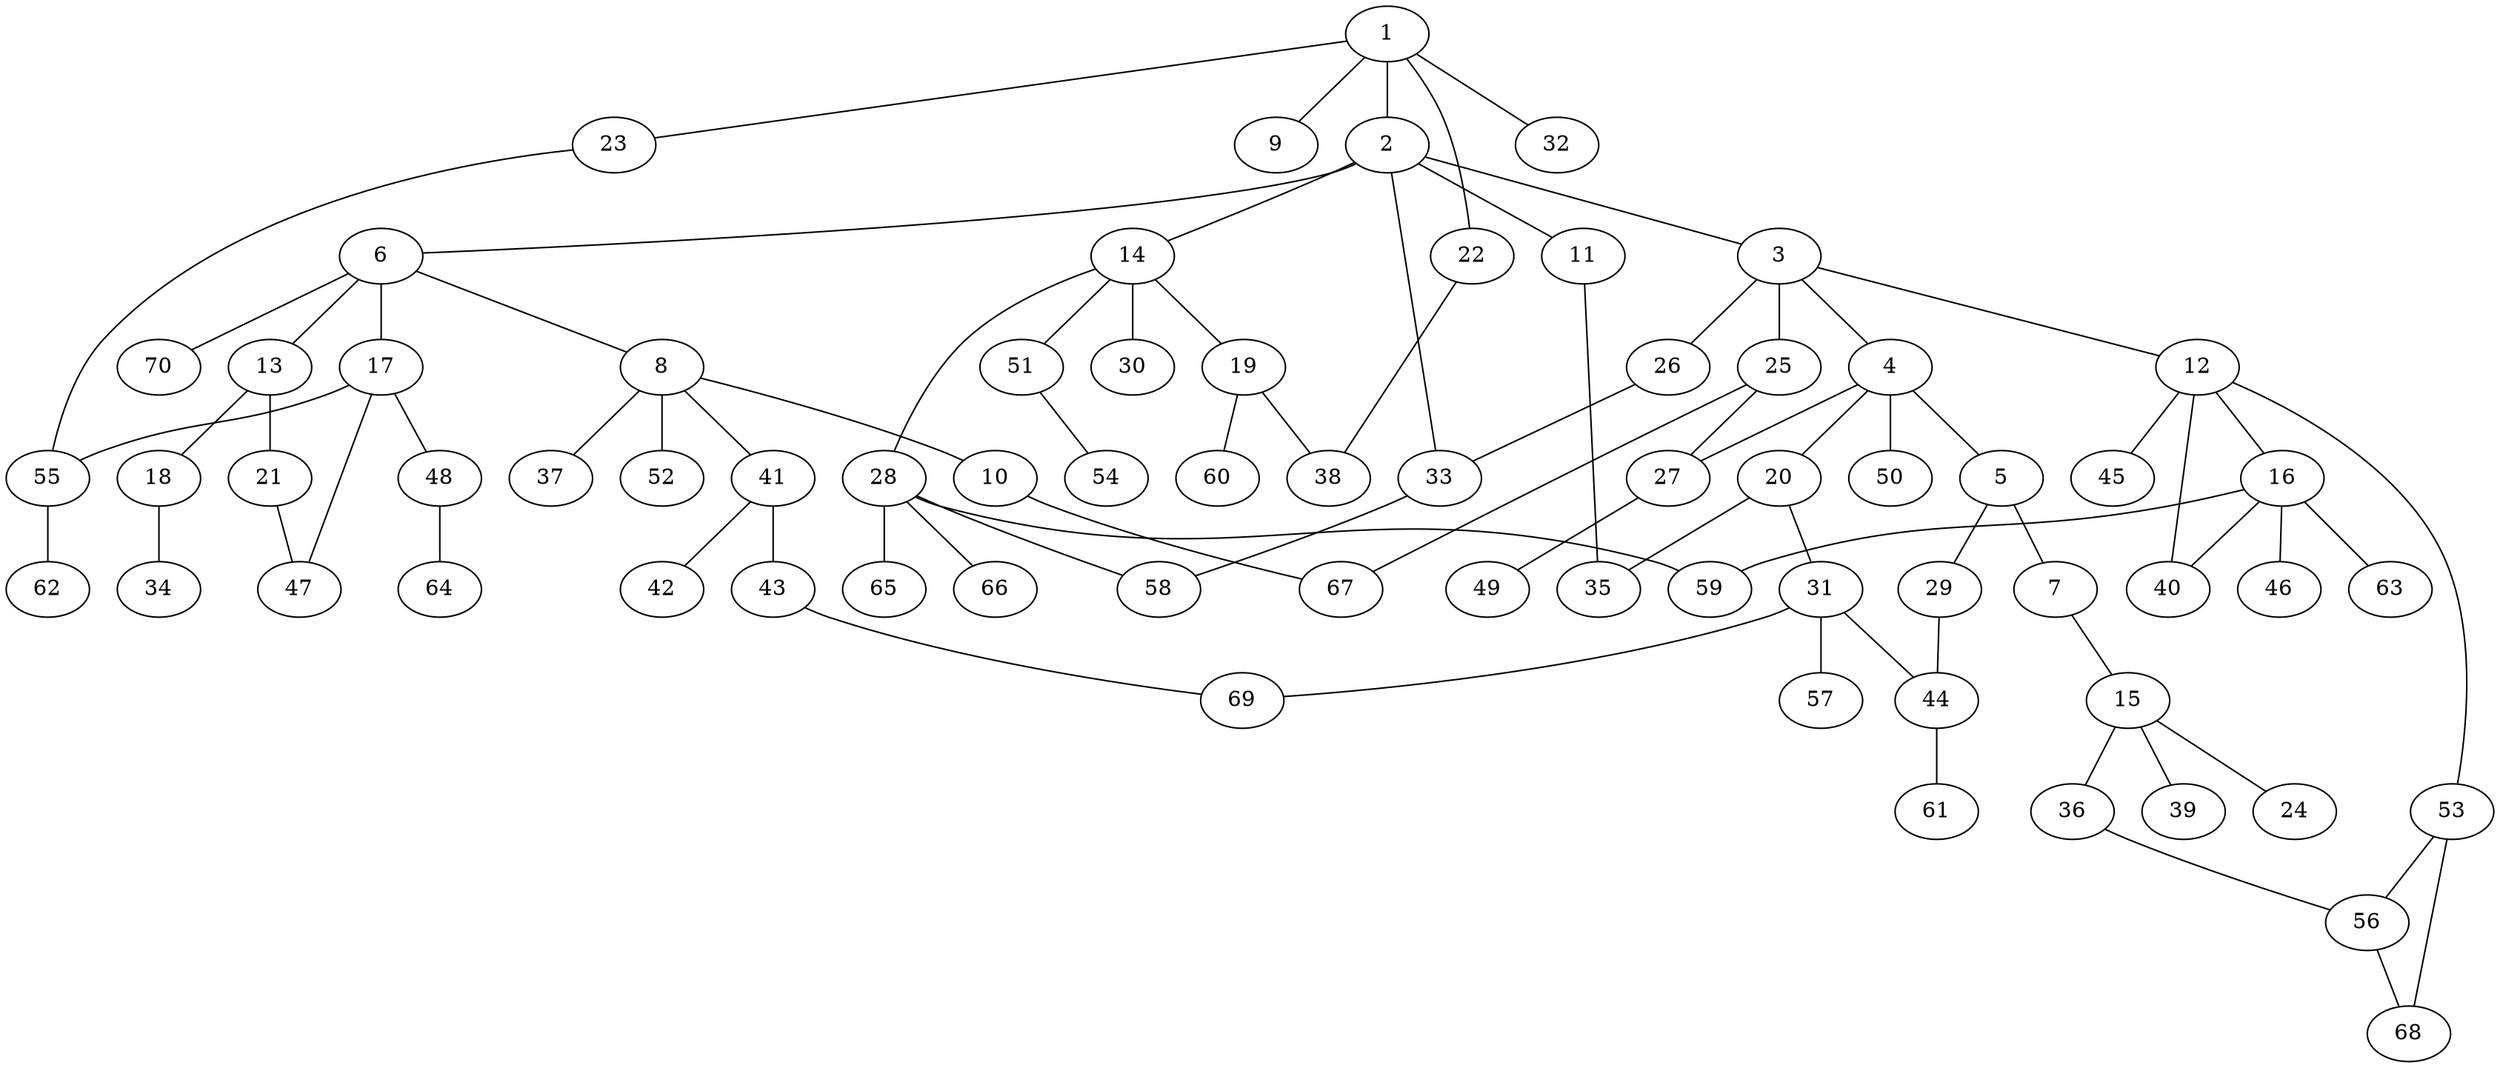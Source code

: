 graph graphname {1--2
1--9
1--22
1--23
1--32
2--3
2--6
2--11
2--14
2--33
3--4
3--12
3--25
3--26
4--5
4--20
4--27
4--50
5--7
5--29
6--8
6--13
6--17
6--70
7--15
8--10
8--37
8--41
8--52
10--67
11--35
12--16
12--40
12--45
12--53
13--18
13--21
14--19
14--28
14--30
14--51
15--24
15--36
15--39
16--40
16--46
16--59
16--63
17--47
17--48
17--55
18--34
19--38
19--60
20--31
20--35
21--47
22--38
23--55
25--27
25--67
26--33
27--49
28--58
28--59
28--65
28--66
29--44
31--44
31--57
31--69
33--58
36--56
41--42
41--43
43--69
44--61
48--64
51--54
53--56
53--68
55--62
56--68
}